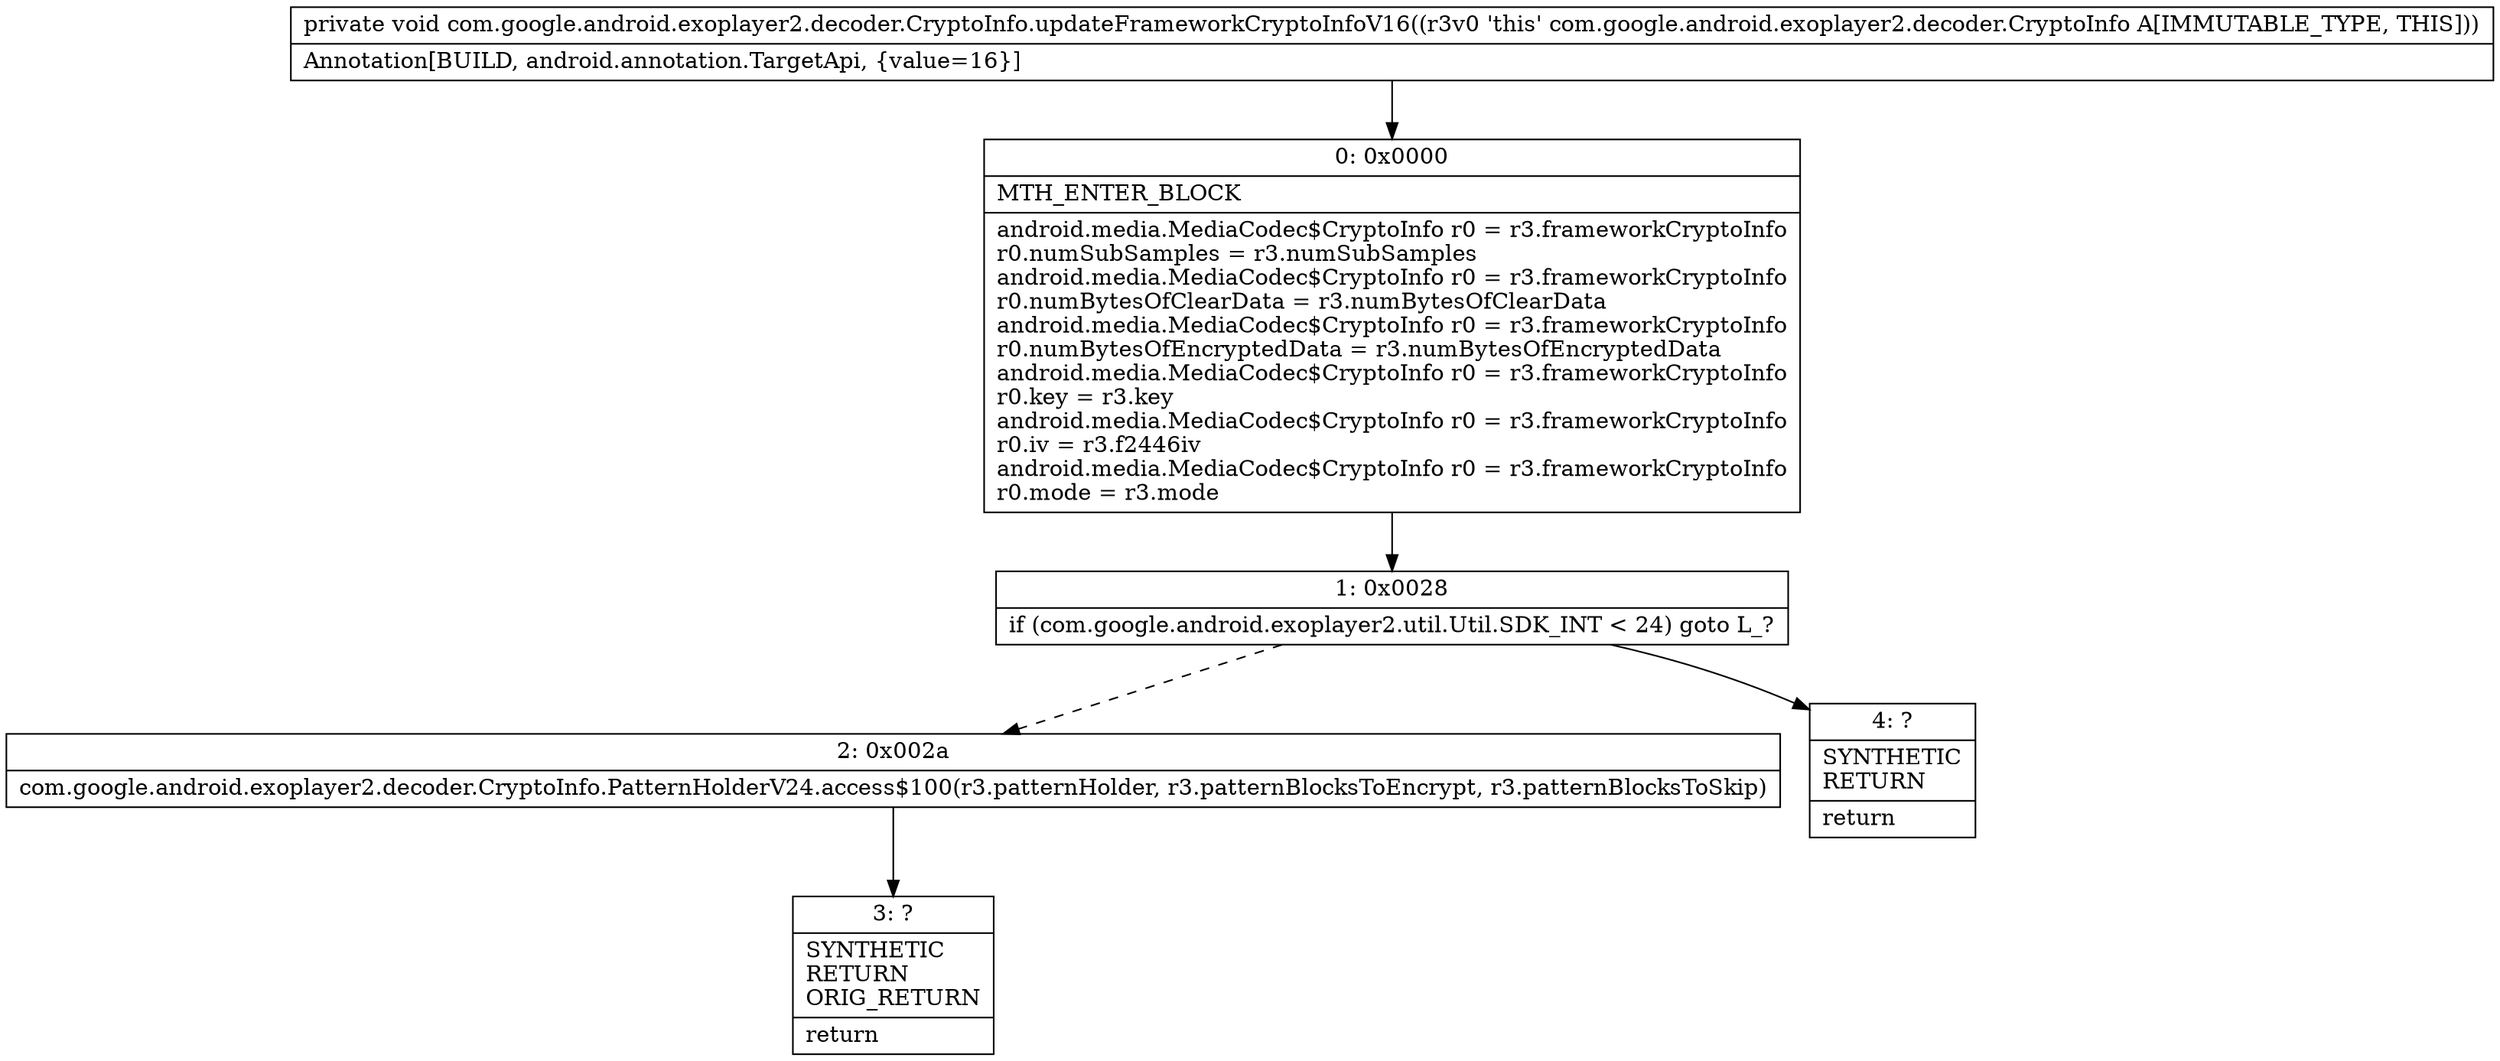 digraph "CFG forcom.google.android.exoplayer2.decoder.CryptoInfo.updateFrameworkCryptoInfoV16()V" {
Node_0 [shape=record,label="{0\:\ 0x0000|MTH_ENTER_BLOCK\l|android.media.MediaCodec$CryptoInfo r0 = r3.frameworkCryptoInfo\lr0.numSubSamples = r3.numSubSamples\landroid.media.MediaCodec$CryptoInfo r0 = r3.frameworkCryptoInfo\lr0.numBytesOfClearData = r3.numBytesOfClearData\landroid.media.MediaCodec$CryptoInfo r0 = r3.frameworkCryptoInfo\lr0.numBytesOfEncryptedData = r3.numBytesOfEncryptedData\landroid.media.MediaCodec$CryptoInfo r0 = r3.frameworkCryptoInfo\lr0.key = r3.key\landroid.media.MediaCodec$CryptoInfo r0 = r3.frameworkCryptoInfo\lr0.iv = r3.f2446iv\landroid.media.MediaCodec$CryptoInfo r0 = r3.frameworkCryptoInfo\lr0.mode = r3.mode\l}"];
Node_1 [shape=record,label="{1\:\ 0x0028|if (com.google.android.exoplayer2.util.Util.SDK_INT \< 24) goto L_?\l}"];
Node_2 [shape=record,label="{2\:\ 0x002a|com.google.android.exoplayer2.decoder.CryptoInfo.PatternHolderV24.access$100(r3.patternHolder, r3.patternBlocksToEncrypt, r3.patternBlocksToSkip)\l}"];
Node_3 [shape=record,label="{3\:\ ?|SYNTHETIC\lRETURN\lORIG_RETURN\l|return\l}"];
Node_4 [shape=record,label="{4\:\ ?|SYNTHETIC\lRETURN\l|return\l}"];
MethodNode[shape=record,label="{private void com.google.android.exoplayer2.decoder.CryptoInfo.updateFrameworkCryptoInfoV16((r3v0 'this' com.google.android.exoplayer2.decoder.CryptoInfo A[IMMUTABLE_TYPE, THIS]))  | Annotation[BUILD, android.annotation.TargetApi, \{value=16\}]\l}"];
MethodNode -> Node_0;
Node_0 -> Node_1;
Node_1 -> Node_2[style=dashed];
Node_1 -> Node_4;
Node_2 -> Node_3;
}

